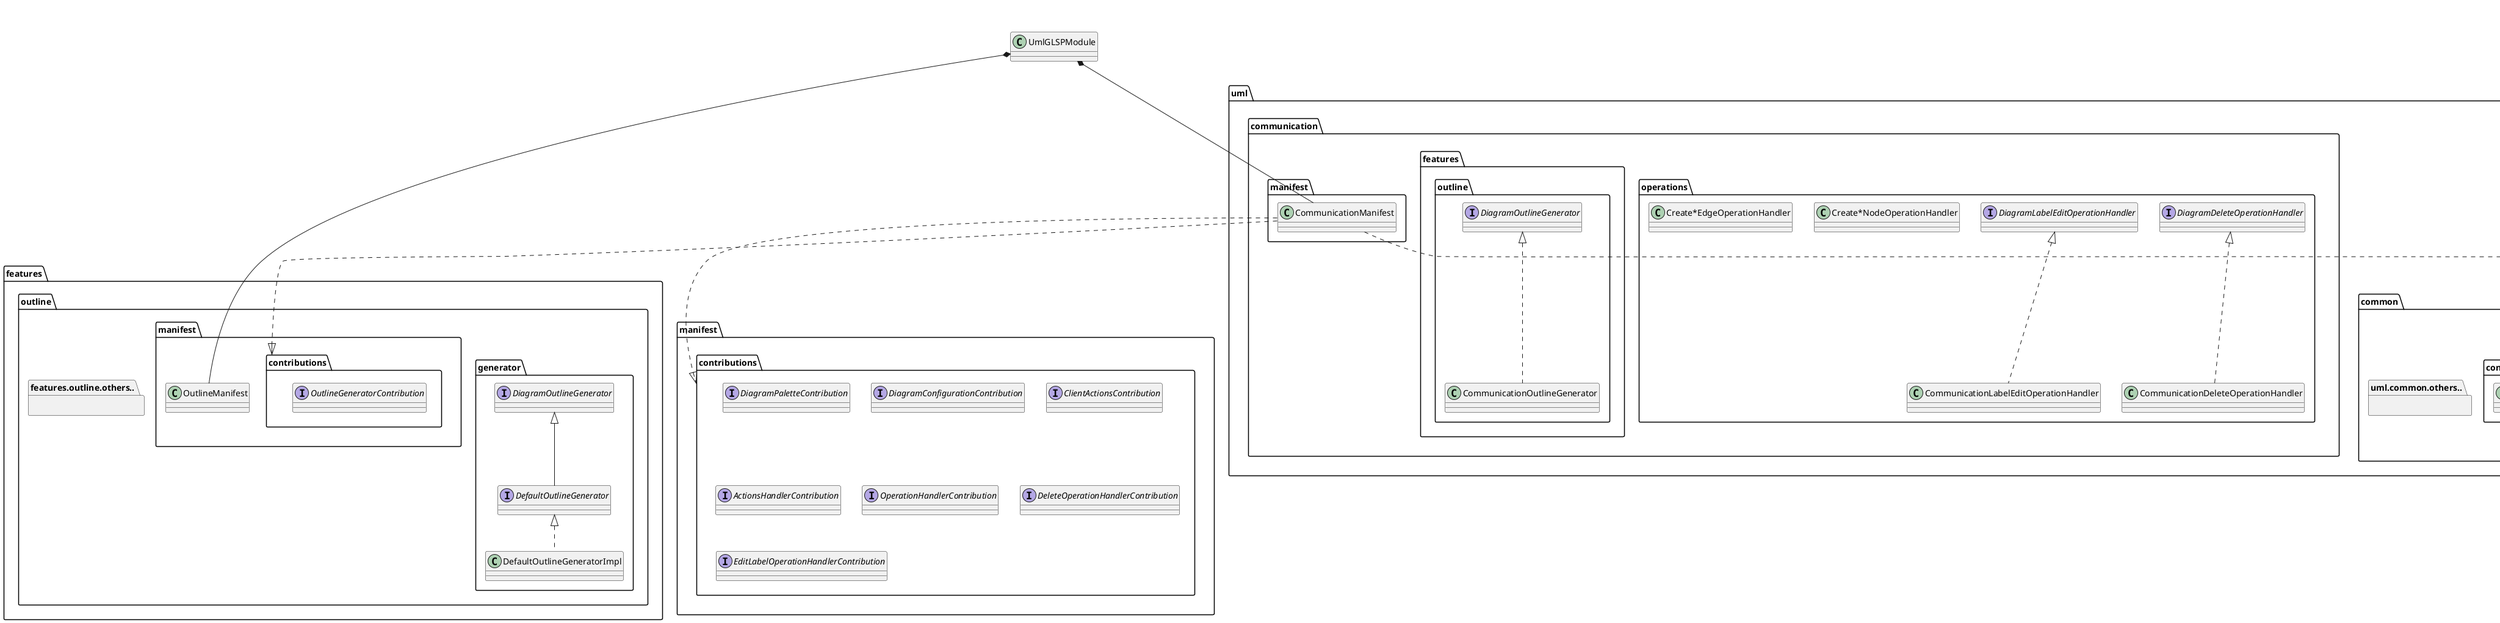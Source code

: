 @startuml bigUML
/'
Todo: 
1) Module dependencies e.g. Communication -> Common
2) OperationHandlers
3) GModel

Probleme:
1) Kein Rebinding mehr möglich
'/
skinparam groupInheritance 2

class UmlGLSPModule


package "diagram" {
    interface DiagramConfiguration
    class UmlDiagramConfiguration
}

package "palette" {
    interface DiagramPalette
    class UmlToolPaletteItem
}

package "operations" {
    interface DiagramDeleteOperationHandler
    interface DiagramLabelEditOperationHandler
    class UmlLabelEditOperationHandler
    class UmlDeleteOperationHandler
}


package "features" {
    package "features.outline" {
        package "features.outline.generator" {
            interface DiagramOutlineGenerator
            interface DefaultOutlineGenerator implements DiagramOutlineGenerator
            class DefaultOutlineGeneratorImpl implements DefaultOutlineGenerator
        }
        package "features.outline.manifest" {
            package "features.outline.manifest.contributions" {
                interface OutlineGeneratorContribution
            }
            class OutlineManifest
        }
        package "features.outline.others.." {}
    }
}

package "manifest.contributions" {
    interface DiagramPaletteContribution
    interface DiagramConfigurationContribution
    interface ClientActionsContribution
    interface ActionsHandlerContribution
    interface OperationHandlerContribution
    interface DeleteOperationHandlerContribution
    interface EditLabelOperationHandlerContribution
}

package "uml" {
    package "uml.common" {
        package "uml.common.manifest" {
            package "uml.common.manifest.contributions" {
                interface CommonDiagramConfigurationContribution
            }
            class CommonUmlManifest
        }
        package "uml.common.configuration" {
            class CommonCommonConfigurationAccessor
            class CommonDiagramConfiguration
        }

        package "uml.common.others.." {}
    }

    package "uml.communication" {
        package "uml.communication.manifest" {
            class CommunicationManifest

            CommunicationManifest ..|> "manifest.contributions"
            CommunicationManifest ..|> "uml.common.manifest.contributions"
            CommunicationManifest ..|> "features.outline.manifest.contributions"
        } 
        
        package "uml.communication.operations" {
            class CommunicationDeleteOperationHandler implements DiagramDeleteOperationHandler
            class CommunicationLabelEditOperationHandler implements DiagramLabelEditOperationHandler
            class Create*NodeOperationHandler
            class Create*EdgeOperationHandler
        }

        package "uml.communication.features.outline" {
            class CommunicationOutlineGenerator implements DiagramOutlineGenerator
        }

    }
}


UmlGLSPModule *-- CommunicationManifest
UmlGLSPModule *-- OutlineManifest
uml.communication -[hidden]> diagram
operations -[hidden]-> uml.communication 

@enduml
